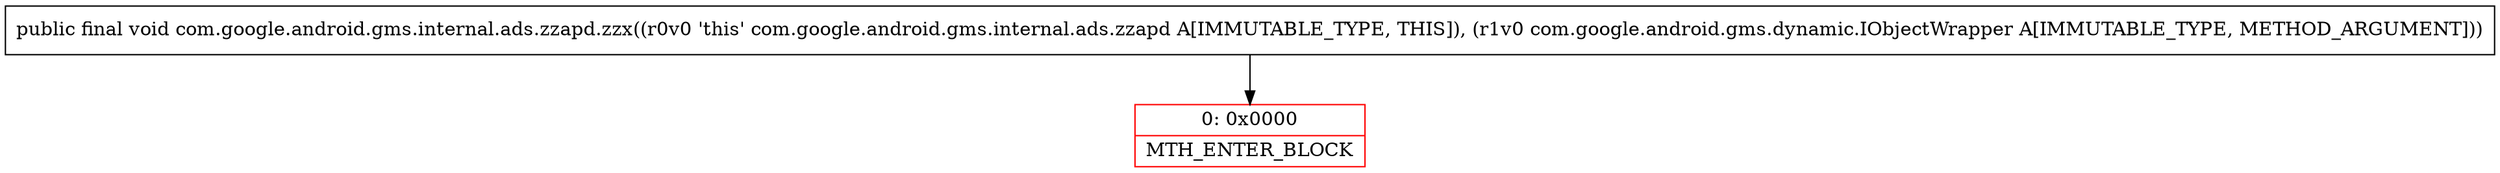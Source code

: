 digraph "CFG forcom.google.android.gms.internal.ads.zzapd.zzx(Lcom\/google\/android\/gms\/dynamic\/IObjectWrapper;)V" {
subgraph cluster_Region_1878469106 {
label = "R(0)";
node [shape=record,color=blue];
}
Node_0 [shape=record,color=red,label="{0\:\ 0x0000|MTH_ENTER_BLOCK\l}"];
MethodNode[shape=record,label="{public final void com.google.android.gms.internal.ads.zzapd.zzx((r0v0 'this' com.google.android.gms.internal.ads.zzapd A[IMMUTABLE_TYPE, THIS]), (r1v0 com.google.android.gms.dynamic.IObjectWrapper A[IMMUTABLE_TYPE, METHOD_ARGUMENT])) }"];
MethodNode -> Node_0;
}

